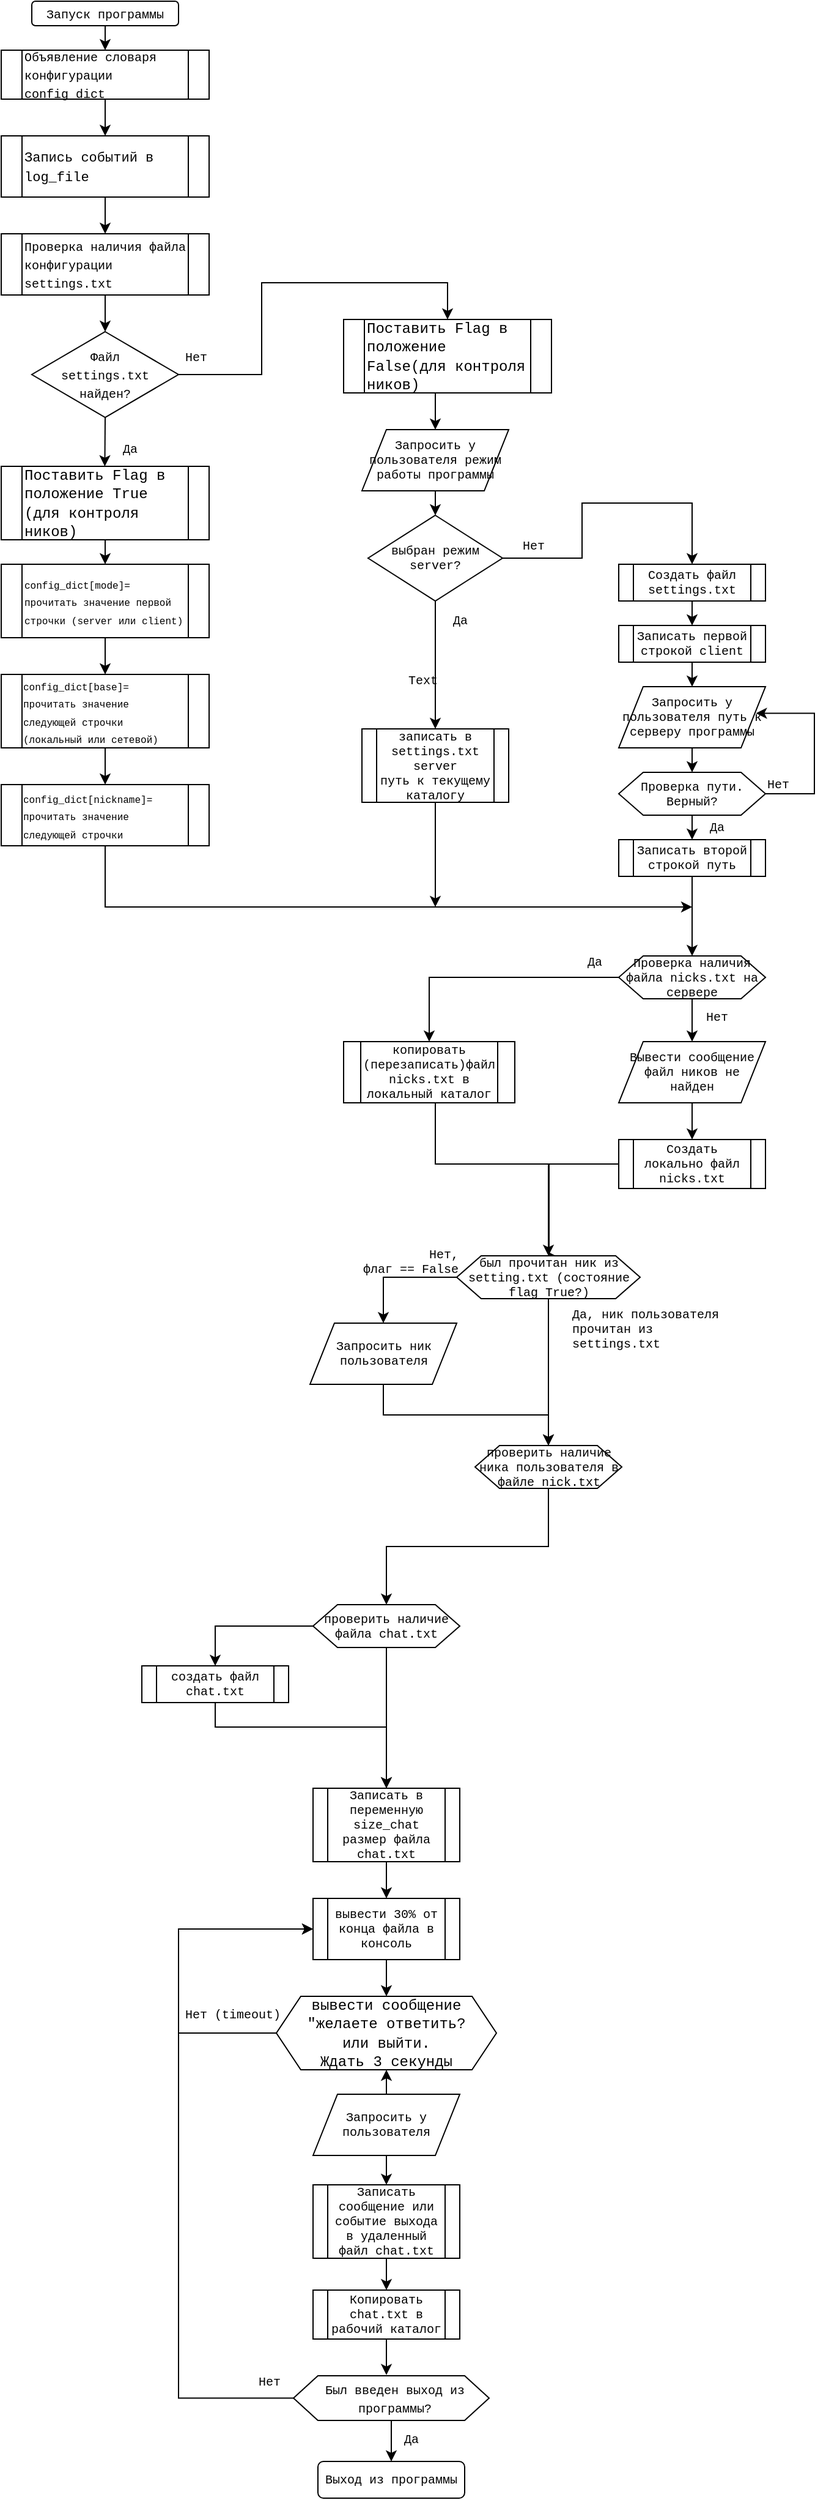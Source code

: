 <mxfile version="20.2.7" type="github">
  <diagram id="WI4I4hoaoizqUKj729qU" name="Страница 1">
    <mxGraphModel dx="567" dy="2267" grid="1" gridSize="10" guides="1" tooltips="1" connect="1" arrows="1" fold="1" page="1" pageScale="1" pageWidth="827" pageHeight="1169" math="0" shadow="0">
      <root>
        <mxCell id="0" />
        <mxCell id="1" parent="0" />
        <mxCell id="uR1EnJvYWRF4fKtK4rIs-1" value="&lt;font style=&quot;font-size: 10px;&quot; face=&quot;Courier New&quot;&gt;Запуск программы&lt;/font&gt;" style="rounded=1;whiteSpace=wrap;html=1;" parent="1" vertex="1">
          <mxGeometry x="300" y="-130" width="120" height="20" as="geometry" />
        </mxCell>
        <mxCell id="uR1EnJvYWRF4fKtK4rIs-19" style="edgeStyle=orthogonalEdgeStyle;rounded=0;orthogonalLoop=1;jettySize=auto;html=1;exitX=0.5;exitY=1;exitDx=0;exitDy=0;entryX=0.5;entryY=0;entryDx=0;entryDy=0;" parent="1" source="iqisSgY30IOrJJ_We8OU-41" target="uR1EnJvYWRF4fKtK4rIs-3" edge="1">
          <mxGeometry relative="1" as="geometry">
            <mxPoint x="360.0" y="150" as="sourcePoint" />
          </mxGeometry>
        </mxCell>
        <mxCell id="uR1EnJvYWRF4fKtK4rIs-3" value="&lt;div&gt;&lt;font style=&quot;font-size: 10px;&quot; face=&quot;Courier New&quot;&gt;Файл &lt;br&gt;&lt;/font&gt;&lt;/div&gt;&lt;div&gt;&lt;font style=&quot;font-size: 10px;&quot; face=&quot;Courier New&quot;&gt;settings.txt найден?&lt;/font&gt;&lt;/div&gt;" style="rhombus;whiteSpace=wrap;html=1;" parent="1" vertex="1">
          <mxGeometry x="300" y="140" width="120" height="70" as="geometry" />
        </mxCell>
        <mxCell id="uR1EnJvYWRF4fKtK4rIs-78" style="edgeStyle=orthogonalEdgeStyle;rounded=0;orthogonalLoop=1;jettySize=auto;html=1;exitX=0.5;exitY=1;exitDx=0;exitDy=0;fontFamily=Courier New;fontSize=10;" parent="1" source="uR1EnJvYWRF4fKtK4rIs-23" edge="1">
          <mxGeometry relative="1" as="geometry">
            <mxPoint x="360" y="555" as="sourcePoint" />
            <mxPoint x="840" y="610" as="targetPoint" />
            <Array as="points">
              <mxPoint x="360" y="610" />
            </Array>
          </mxGeometry>
        </mxCell>
        <mxCell id="uR1EnJvYWRF4fKtK4rIs-9" value="&lt;font style=&quot;font-size: 10px;&quot; face=&quot;Courier New&quot;&gt;Да&lt;/font&gt;" style="text;html=1;align=center;verticalAlign=middle;resizable=0;points=[];autosize=1;strokeColor=none;fillColor=none;" parent="1" vertex="1">
          <mxGeometry x="360" y="220" width="40" height="30" as="geometry" />
        </mxCell>
        <mxCell id="uR1EnJvYWRF4fKtK4rIs-10" value="&lt;font style=&quot;font-size: 10px;&quot; face=&quot;Courier New&quot;&gt;Нет&lt;/font&gt;" style="text;html=1;align=center;verticalAlign=middle;resizable=0;points=[];autosize=1;strokeColor=none;fillColor=none;" parent="1" vertex="1">
          <mxGeometry x="414" y="145" width="40" height="30" as="geometry" />
        </mxCell>
        <mxCell id="uR1EnJvYWRF4fKtK4rIs-13" value="" style="endArrow=classic;html=1;rounded=0;exitX=0.5;exitY=1;exitDx=0;exitDy=0;entryX=0.5;entryY=0;entryDx=0;entryDy=0;" parent="1" source="uR1EnJvYWRF4fKtK4rIs-1" edge="1" target="iqisSgY30IOrJJ_We8OU-40">
          <mxGeometry width="50" height="50" relative="1" as="geometry">
            <mxPoint x="400" y="130" as="sourcePoint" />
            <mxPoint x="360" y="-60" as="targetPoint" />
          </mxGeometry>
        </mxCell>
        <mxCell id="uR1EnJvYWRF4fKtK4rIs-14" value="" style="endArrow=classic;html=1;rounded=0;exitX=0.5;exitY=1;exitDx=0;exitDy=0;entryX=0.5;entryY=0;entryDx=0;entryDy=0;" parent="1" source="iqisSgY30IOrJJ_We8OU-42" target="iqisSgY30IOrJJ_We8OU-41" edge="1">
          <mxGeometry width="50" height="50" relative="1" as="geometry">
            <mxPoint x="360.0" y="30" as="sourcePoint" />
            <mxPoint x="360.0" y="60" as="targetPoint" />
          </mxGeometry>
        </mxCell>
        <mxCell id="uR1EnJvYWRF4fKtK4rIs-18" value="" style="endArrow=classic;html=1;rounded=0;exitX=1;exitY=0.5;exitDx=0;exitDy=0;entryX=0.5;entryY=0;entryDx=0;entryDy=0;edgeStyle=orthogonalEdgeStyle;" parent="1" source="uR1EnJvYWRF4fKtK4rIs-3" target="uR1EnJvYWRF4fKtK4rIs-106" edge="1">
          <mxGeometry width="50" height="50" relative="1" as="geometry">
            <mxPoint x="400" y="190" as="sourcePoint" />
            <mxPoint x="600" y="200" as="targetPoint" />
            <Array as="points">
              <mxPoint x="488" y="175" />
              <mxPoint x="488" y="100" />
              <mxPoint x="640" y="100" />
            </Array>
          </mxGeometry>
        </mxCell>
        <mxCell id="uR1EnJvYWRF4fKtK4rIs-20" value="" style="endArrow=classic;html=1;rounded=0;entryX=0.5;entryY=0;entryDx=0;entryDy=0;exitX=0.5;exitY=1;exitDx=0;exitDy=0;" parent="1" edge="1" source="uR1EnJvYWRF4fKtK4rIs-3">
          <mxGeometry width="50" height="50" relative="1" as="geometry">
            <mxPoint x="359.71" y="230" as="sourcePoint" />
            <mxPoint x="359.71" y="250" as="targetPoint" />
          </mxGeometry>
        </mxCell>
        <mxCell id="uR1EnJvYWRF4fKtK4rIs-21" value="&lt;div align=&quot;left&quot;&gt;&lt;font style=&quot;font-size: 8px;&quot; face=&quot;Courier New&quot;&gt;config_dict[mode]=&lt;/font&gt;&lt;font style=&quot;font-size: 8px;&quot; face=&quot;Courier New&quot;&gt; прочитать значение первой строчки (server или client)&lt;/font&gt;&lt;/div&gt;" style="shape=process;whiteSpace=wrap;html=1;backgroundOutline=1;align=left;" parent="1" vertex="1">
          <mxGeometry x="275" y="330" width="170" height="60" as="geometry" />
        </mxCell>
        <mxCell id="uR1EnJvYWRF4fKtK4rIs-22" value="&lt;div align=&quot;left&quot;&gt;&lt;font style=&quot;font-size: 8px;&quot; face=&quot;Courier New&quot;&gt;config_dict[base]=&lt;/font&gt;&lt;font style=&quot;font-size: 8px;&quot; face=&quot;Courier New&quot;&gt; прочитать значение следующей строчки (локальный или сетевой)&lt;/font&gt;&lt;/div&gt;" style="shape=process;whiteSpace=wrap;html=1;backgroundOutline=1;" parent="1" vertex="1">
          <mxGeometry x="275" y="420" width="170" height="60" as="geometry" />
        </mxCell>
        <mxCell id="uR1EnJvYWRF4fKtK4rIs-23" value="&lt;div align=&quot;left&quot;&gt;&lt;font style=&quot;font-size: 8px;&quot; face=&quot;Courier New&quot;&gt;config_dict[nickname]=&lt;/font&gt;&lt;font style=&quot;font-size: 8px;&quot; face=&quot;Courier New&quot;&gt; прочитать значение следующей строчки&lt;br&gt;&lt;/font&gt;&lt;/div&gt;" style="shape=process;whiteSpace=wrap;html=1;backgroundOutline=1;" parent="1" vertex="1">
          <mxGeometry x="275" y="510" width="170" height="50" as="geometry" />
        </mxCell>
        <mxCell id="uR1EnJvYWRF4fKtK4rIs-24" value="" style="endArrow=classic;html=1;rounded=0;fontFamily=Courier New;fontSize=10;exitX=0.5;exitY=1;exitDx=0;exitDy=0;entryX=0.5;entryY=0;entryDx=0;entryDy=0;" parent="1" source="uR1EnJvYWRF4fKtK4rIs-21" target="uR1EnJvYWRF4fKtK4rIs-22" edge="1">
          <mxGeometry width="50" height="50" relative="1" as="geometry">
            <mxPoint x="565" y="490" as="sourcePoint" />
            <mxPoint x="615" y="440" as="targetPoint" />
          </mxGeometry>
        </mxCell>
        <mxCell id="uR1EnJvYWRF4fKtK4rIs-25" value="" style="endArrow=classic;html=1;rounded=0;fontFamily=Courier New;fontSize=10;exitX=0.5;exitY=1;exitDx=0;exitDy=0;entryX=0.5;entryY=0;entryDx=0;entryDy=0;" parent="1" source="uR1EnJvYWRF4fKtK4rIs-22" target="uR1EnJvYWRF4fKtK4rIs-23" edge="1">
          <mxGeometry width="50" height="50" relative="1" as="geometry">
            <mxPoint x="570" y="520" as="sourcePoint" />
            <mxPoint x="620" y="470" as="targetPoint" />
          </mxGeometry>
        </mxCell>
        <mxCell id="uR1EnJvYWRF4fKtK4rIs-29" value="Запросить у пользователя режим работы программы" style="shape=parallelogram;perimeter=parallelogramPerimeter;whiteSpace=wrap;html=1;fixedSize=1;fontFamily=Courier New;fontSize=10;" parent="1" vertex="1">
          <mxGeometry x="570" y="220" width="120" height="50" as="geometry" />
        </mxCell>
        <mxCell id="uR1EnJvYWRF4fKtK4rIs-93" style="edgeStyle=orthogonalEdgeStyle;rounded=0;orthogonalLoop=1;jettySize=auto;html=1;exitX=0.5;exitY=1;exitDx=0;exitDy=0;fontFamily=Courier New;fontSize=10;" parent="1" source="uR1EnJvYWRF4fKtK4rIs-30" edge="1">
          <mxGeometry relative="1" as="geometry">
            <mxPoint x="630" y="610" as="targetPoint" />
          </mxGeometry>
        </mxCell>
        <mxCell id="uR1EnJvYWRF4fKtK4rIs-30" value="&lt;div&gt;записать в settings.txt &lt;br&gt;&lt;/div&gt;&lt;div&gt;server&lt;/div&gt;&lt;div&gt;путь к текущему каталогу&lt;br&gt;&lt;/div&gt;" style="shape=process;whiteSpace=wrap;html=1;backgroundOutline=1;fontFamily=Courier New;fontSize=10;" parent="1" vertex="1">
          <mxGeometry x="570" y="464.5" width="120" height="60" as="geometry" />
        </mxCell>
        <mxCell id="uR1EnJvYWRF4fKtK4rIs-31" value="выбран режим server?" style="rhombus;whiteSpace=wrap;html=1;fontFamily=Courier New;fontSize=10;" parent="1" vertex="1">
          <mxGeometry x="575" y="290" width="110" height="70" as="geometry" />
        </mxCell>
        <mxCell id="uR1EnJvYWRF4fKtK4rIs-32" value="" style="endArrow=classic;html=1;rounded=0;fontFamily=Courier New;fontSize=10;entryX=0.5;entryY=0;entryDx=0;entryDy=0;exitX=0.5;exitY=1;exitDx=0;exitDy=0;" parent="1" source="uR1EnJvYWRF4fKtK4rIs-29" target="uR1EnJvYWRF4fKtK4rIs-31" edge="1">
          <mxGeometry width="50" height="50" relative="1" as="geometry">
            <mxPoint x="570" y="360" as="sourcePoint" />
            <mxPoint x="620" y="310" as="targetPoint" />
          </mxGeometry>
        </mxCell>
        <mxCell id="uR1EnJvYWRF4fKtK4rIs-33" value="&lt;font style=&quot;font-size: 10px;&quot; face=&quot;Courier New&quot;&gt;Да&lt;/font&gt;" style="text;html=1;align=center;verticalAlign=middle;resizable=0;points=[];autosize=1;strokeColor=none;fillColor=none;" parent="1" vertex="1">
          <mxGeometry x="630" y="360" width="40" height="30" as="geometry" />
        </mxCell>
        <mxCell id="uR1EnJvYWRF4fKtK4rIs-35" value="" style="endArrow=classic;html=1;rounded=0;fontFamily=Courier New;fontSize=10;exitX=0.5;exitY=1;exitDx=0;exitDy=0;entryX=0.5;entryY=0;entryDx=0;entryDy=0;" parent="1" source="uR1EnJvYWRF4fKtK4rIs-31" target="uR1EnJvYWRF4fKtK4rIs-30" edge="1">
          <mxGeometry width="50" height="50" relative="1" as="geometry">
            <mxPoint x="629.43" y="410" as="sourcePoint" />
            <mxPoint x="740" y="390" as="targetPoint" />
          </mxGeometry>
        </mxCell>
        <mxCell id="uR1EnJvYWRF4fKtK4rIs-42" value="Нет" style="text;html=1;align=center;verticalAlign=middle;resizable=0;points=[];autosize=1;strokeColor=none;fillColor=none;fontSize=10;fontFamily=Courier New;" parent="1" vertex="1">
          <mxGeometry x="690" y="300" width="40" height="30" as="geometry" />
        </mxCell>
        <mxCell id="uR1EnJvYWRF4fKtK4rIs-43" value="Создать файл settings.txt" style="shape=process;whiteSpace=wrap;html=1;backgroundOutline=1;fontFamily=Courier New;fontSize=10;" parent="1" vertex="1">
          <mxGeometry x="780" y="330" width="120" height="30" as="geometry" />
        </mxCell>
        <mxCell id="uR1EnJvYWRF4fKtK4rIs-44" value="Записать первой строкой client" style="shape=process;whiteSpace=wrap;html=1;backgroundOutline=1;fontFamily=Courier New;fontSize=10;" parent="1" vertex="1">
          <mxGeometry x="780" y="380" width="120" height="30" as="geometry" />
        </mxCell>
        <mxCell id="uR1EnJvYWRF4fKtK4rIs-65" style="edgeStyle=orthogonalEdgeStyle;rounded=0;orthogonalLoop=1;jettySize=auto;html=1;exitX=0.5;exitY=1;exitDx=0;exitDy=0;fontFamily=Courier New;fontSize=10;" parent="1" source="uR1EnJvYWRF4fKtK4rIs-45" target="uR1EnJvYWRF4fKtK4rIs-57" edge="1">
          <mxGeometry relative="1" as="geometry" />
        </mxCell>
        <mxCell id="uR1EnJvYWRF4fKtK4rIs-45" value="Записать второй строкой путь" style="shape=process;whiteSpace=wrap;html=1;backgroundOutline=1;fontFamily=Courier New;fontSize=10;" parent="1" vertex="1">
          <mxGeometry x="780" y="555" width="120" height="30" as="geometry" />
        </mxCell>
        <mxCell id="uR1EnJvYWRF4fKtK4rIs-46" value="Запросить у пользователя путь к серверу программы" style="shape=parallelogram;perimeter=parallelogramPerimeter;whiteSpace=wrap;html=1;fixedSize=1;fontFamily=Courier New;fontSize=10;" parent="1" vertex="1">
          <mxGeometry x="780" y="430" width="120" height="50" as="geometry" />
        </mxCell>
        <mxCell id="uR1EnJvYWRF4fKtK4rIs-48" value="Проверка пути. Верный?" style="shape=hexagon;perimeter=hexagonPerimeter2;whiteSpace=wrap;html=1;fixedSize=1;fontFamily=Courier New;fontSize=10;" parent="1" vertex="1">
          <mxGeometry x="780" y="500" width="120" height="35" as="geometry" />
        </mxCell>
        <mxCell id="uR1EnJvYWRF4fKtK4rIs-49" value="" style="endArrow=classic;html=1;rounded=0;fontFamily=Courier New;fontSize=10;entryX=0.5;entryY=0;entryDx=0;entryDy=0;exitX=0.5;exitY=1;exitDx=0;exitDy=0;" parent="1" source="uR1EnJvYWRF4fKtK4rIs-43" target="uR1EnJvYWRF4fKtK4rIs-44" edge="1">
          <mxGeometry width="50" height="50" relative="1" as="geometry">
            <mxPoint x="780" y="520" as="sourcePoint" />
            <mxPoint x="830" y="470" as="targetPoint" />
          </mxGeometry>
        </mxCell>
        <mxCell id="uR1EnJvYWRF4fKtK4rIs-50" value="" style="endArrow=classic;html=1;rounded=0;fontFamily=Courier New;fontSize=10;entryX=0.5;entryY=0;entryDx=0;entryDy=0;exitX=0.5;exitY=1;exitDx=0;exitDy=0;" parent="1" source="uR1EnJvYWRF4fKtK4rIs-46" target="uR1EnJvYWRF4fKtK4rIs-48" edge="1">
          <mxGeometry width="50" height="50" relative="1" as="geometry">
            <mxPoint x="780" y="520" as="sourcePoint" />
            <mxPoint x="830" y="470" as="targetPoint" />
          </mxGeometry>
        </mxCell>
        <mxCell id="uR1EnJvYWRF4fKtK4rIs-51" value="" style="endArrow=classic;html=1;rounded=0;fontFamily=Courier New;fontSize=10;entryX=0.5;entryY=0;entryDx=0;entryDy=0;exitX=0.5;exitY=1;exitDx=0;exitDy=0;" parent="1" source="uR1EnJvYWRF4fKtK4rIs-44" target="uR1EnJvYWRF4fKtK4rIs-46" edge="1">
          <mxGeometry width="50" height="50" relative="1" as="geometry">
            <mxPoint x="780" y="520" as="sourcePoint" />
            <mxPoint x="830" y="470" as="targetPoint" />
          </mxGeometry>
        </mxCell>
        <mxCell id="uR1EnJvYWRF4fKtK4rIs-52" value="" style="endArrow=classic;html=1;rounded=0;fontFamily=Courier New;fontSize=10;entryX=0.5;entryY=0;entryDx=0;entryDy=0;exitX=0.5;exitY=1;exitDx=0;exitDy=0;" parent="1" source="uR1EnJvYWRF4fKtK4rIs-48" target="uR1EnJvYWRF4fKtK4rIs-45" edge="1">
          <mxGeometry width="50" height="50" relative="1" as="geometry">
            <mxPoint x="780" y="520" as="sourcePoint" />
            <mxPoint x="830" y="470" as="targetPoint" />
          </mxGeometry>
        </mxCell>
        <mxCell id="uR1EnJvYWRF4fKtK4rIs-53" value="Да" style="text;html=1;align=center;verticalAlign=middle;resizable=0;points=[];autosize=1;strokeColor=none;fillColor=none;fontSize=10;fontFamily=Courier New;" parent="1" vertex="1">
          <mxGeometry x="840" y="530" width="40" height="30" as="geometry" />
        </mxCell>
        <mxCell id="uR1EnJvYWRF4fKtK4rIs-54" value="Нет" style="text;html=1;align=center;verticalAlign=middle;resizable=0;points=[];autosize=1;strokeColor=none;fillColor=none;fontSize=10;fontFamily=Courier New;" parent="1" vertex="1">
          <mxGeometry x="890" y="494.5" width="40" height="30" as="geometry" />
        </mxCell>
        <mxCell id="uR1EnJvYWRF4fKtK4rIs-55" value="" style="endArrow=classic;html=1;rounded=0;fontFamily=Courier New;fontSize=10;exitX=1;exitY=0.5;exitDx=0;exitDy=0;entryX=0.935;entryY=0.434;entryDx=0;entryDy=0;entryPerimeter=0;edgeStyle=orthogonalEdgeStyle;" parent="1" source="uR1EnJvYWRF4fKtK4rIs-48" target="uR1EnJvYWRF4fKtK4rIs-46" edge="1">
          <mxGeometry width="50" height="50" relative="1" as="geometry">
            <mxPoint x="780" y="520" as="sourcePoint" />
            <mxPoint x="830" y="470" as="targetPoint" />
            <Array as="points">
              <mxPoint x="940" y="517" />
              <mxPoint x="940" y="452" />
            </Array>
          </mxGeometry>
        </mxCell>
        <mxCell id="uR1EnJvYWRF4fKtK4rIs-56" value="Вывести сообщение файл ников не найден" style="shape=parallelogram;perimeter=parallelogramPerimeter;whiteSpace=wrap;html=1;fixedSize=1;fontFamily=Courier New;fontSize=10;" parent="1" vertex="1">
          <mxGeometry x="780" y="720" width="120" height="50" as="geometry" />
        </mxCell>
        <mxCell id="uR1EnJvYWRF4fKtK4rIs-85" style="edgeStyle=orthogonalEdgeStyle;rounded=0;orthogonalLoop=1;jettySize=auto;html=1;exitX=0.5;exitY=1;exitDx=0;exitDy=0;entryX=0.5;entryY=0;entryDx=0;entryDy=0;fontFamily=Courier New;fontSize=10;" parent="1" source="uR1EnJvYWRF4fKtK4rIs-57" target="uR1EnJvYWRF4fKtK4rIs-56" edge="1">
          <mxGeometry relative="1" as="geometry" />
        </mxCell>
        <mxCell id="uR1EnJvYWRF4fKtK4rIs-95" style="edgeStyle=orthogonalEdgeStyle;rounded=0;orthogonalLoop=1;jettySize=auto;html=1;exitX=0;exitY=0.5;exitDx=0;exitDy=0;entryX=0.5;entryY=0;entryDx=0;entryDy=0;fontFamily=Courier New;fontSize=10;" parent="1" source="uR1EnJvYWRF4fKtK4rIs-57" target="uR1EnJvYWRF4fKtK4rIs-79" edge="1">
          <mxGeometry relative="1" as="geometry" />
        </mxCell>
        <mxCell id="uR1EnJvYWRF4fKtK4rIs-57" value="Проверка наличия файла nicks.txt на сервере" style="shape=hexagon;perimeter=hexagonPerimeter2;whiteSpace=wrap;html=1;fixedSize=1;fontFamily=Courier New;fontSize=10;" parent="1" vertex="1">
          <mxGeometry x="780" y="650" width="120" height="35" as="geometry" />
        </mxCell>
        <mxCell id="iqisSgY30IOrJJ_We8OU-2" style="edgeStyle=orthogonalEdgeStyle;rounded=0;orthogonalLoop=1;jettySize=auto;html=1;exitX=0;exitY=0.5;exitDx=0;exitDy=0;entryX=0.561;entryY=0.042;entryDx=0;entryDy=0;entryPerimeter=0;" edge="1" parent="1" source="uR1EnJvYWRF4fKtK4rIs-64" target="uR1EnJvYWRF4fKtK4rIs-97">
          <mxGeometry relative="1" as="geometry">
            <mxPoint x="730" y="890" as="targetPoint" />
            <Array as="points">
              <mxPoint x="723" y="820" />
              <mxPoint x="723" y="896" />
            </Array>
          </mxGeometry>
        </mxCell>
        <mxCell id="uR1EnJvYWRF4fKtK4rIs-64" value="&lt;div&gt;Создать локально файл nicks.txt&lt;/div&gt;" style="shape=process;whiteSpace=wrap;html=1;backgroundOutline=1;fontFamily=Courier New;fontSize=10;" parent="1" vertex="1">
          <mxGeometry x="780" y="800" width="120" height="40" as="geometry" />
        </mxCell>
        <mxCell id="uR1EnJvYWRF4fKtK4rIs-66" value="Нет" style="text;html=1;align=center;verticalAlign=middle;resizable=0;points=[];autosize=1;strokeColor=none;fillColor=none;fontSize=10;fontFamily=Courier New;" parent="1" vertex="1">
          <mxGeometry x="840" y="685" width="40" height="30" as="geometry" />
        </mxCell>
        <mxCell id="uR1EnJvYWRF4fKtK4rIs-68" value="" style="endArrow=classic;html=1;rounded=0;fontFamily=Courier New;fontSize=10;exitX=0.5;exitY=1;exitDx=0;exitDy=0;entryX=0.5;entryY=0;entryDx=0;entryDy=0;" parent="1" source="uR1EnJvYWRF4fKtK4rIs-56" target="uR1EnJvYWRF4fKtK4rIs-64" edge="1">
          <mxGeometry width="50" height="50" relative="1" as="geometry">
            <mxPoint x="590" y="660" as="sourcePoint" />
            <mxPoint x="640" y="610" as="targetPoint" />
          </mxGeometry>
        </mxCell>
        <mxCell id="iqisSgY30IOrJJ_We8OU-7" style="edgeStyle=orthogonalEdgeStyle;rounded=0;orthogonalLoop=1;jettySize=auto;html=1;exitX=0.5;exitY=1;exitDx=0;exitDy=0;entryX=0.5;entryY=0;entryDx=0;entryDy=0;" edge="1" parent="1" source="uR1EnJvYWRF4fKtK4rIs-69" target="iqisSgY30IOrJJ_We8OU-5">
          <mxGeometry relative="1" as="geometry">
            <mxPoint x="450" y="1260" as="sourcePoint" />
            <Array as="points">
              <mxPoint x="450" y="1280" />
              <mxPoint x="590" y="1280" />
            </Array>
          </mxGeometry>
        </mxCell>
        <mxCell id="uR1EnJvYWRF4fKtK4rIs-69" value="&lt;div&gt;создать файл chat.txt&lt;/div&gt;" style="shape=process;whiteSpace=wrap;html=1;backgroundOutline=1;fontFamily=Courier New;fontSize=10;" parent="1" vertex="1">
          <mxGeometry x="390" y="1230" width="120" height="30" as="geometry" />
        </mxCell>
        <mxCell id="iqisSgY30IOrJJ_We8OU-1" style="edgeStyle=orthogonalEdgeStyle;rounded=0;orthogonalLoop=1;jettySize=auto;html=1;exitX=0.5;exitY=1;exitDx=0;exitDy=0;entryX=0.5;entryY=0;entryDx=0;entryDy=0;" edge="1" parent="1" source="uR1EnJvYWRF4fKtK4rIs-71" target="uR1EnJvYWRF4fKtK4rIs-94">
          <mxGeometry relative="1" as="geometry" />
        </mxCell>
        <mxCell id="uR1EnJvYWRF4fKtK4rIs-71" value="Запросить ник пользователя" style="shape=parallelogram;perimeter=parallelogramPerimeter;whiteSpace=wrap;html=1;fixedSize=1;fontFamily=Courier New;fontSize=10;" parent="1" vertex="1">
          <mxGeometry x="527.5" y="950" width="120" height="50" as="geometry" />
        </mxCell>
        <mxCell id="uR1EnJvYWRF4fKtK4rIs-73" value="" style="endArrow=classic;html=1;rounded=0;fontFamily=Courier New;fontSize=10;exitX=1;exitY=0.5;exitDx=0;exitDy=0;entryX=0.5;entryY=0;entryDx=0;entryDy=0;edgeStyle=orthogonalEdgeStyle;" parent="1" source="uR1EnJvYWRF4fKtK4rIs-31" target="uR1EnJvYWRF4fKtK4rIs-43" edge="1">
          <mxGeometry width="50" height="50" relative="1" as="geometry">
            <mxPoint x="780" y="420" as="sourcePoint" />
            <mxPoint x="830" y="370" as="targetPoint" />
            <Array as="points">
              <mxPoint x="750" y="325" />
              <mxPoint x="750" y="280" />
              <mxPoint x="840" y="280" />
            </Array>
          </mxGeometry>
        </mxCell>
        <mxCell id="uR1EnJvYWRF4fKtK4rIs-98" style="edgeStyle=orthogonalEdgeStyle;rounded=0;orthogonalLoop=1;jettySize=auto;html=1;exitX=0.5;exitY=1;exitDx=0;exitDy=0;entryX=0.5;entryY=0;entryDx=0;entryDy=0;fontFamily=Courier New;fontSize=10;" parent="1" source="uR1EnJvYWRF4fKtK4rIs-79" target="uR1EnJvYWRF4fKtK4rIs-97" edge="1">
          <mxGeometry relative="1" as="geometry">
            <Array as="points">
              <mxPoint x="630" y="820" />
              <mxPoint x="723" y="820" />
            </Array>
          </mxGeometry>
        </mxCell>
        <mxCell id="uR1EnJvYWRF4fKtK4rIs-79" value="&lt;div&gt;копировать (перезаписать)файл nicks.txt в локальный каталог&lt;br&gt;&lt;/div&gt;" style="shape=process;whiteSpace=wrap;html=1;backgroundOutline=1;fontFamily=Courier New;fontSize=10;" parent="1" vertex="1">
          <mxGeometry x="555" y="720" width="140" height="50" as="geometry" />
        </mxCell>
        <mxCell id="iqisSgY30IOrJJ_We8OU-6" style="edgeStyle=orthogonalEdgeStyle;rounded=0;orthogonalLoop=1;jettySize=auto;html=1;exitX=0;exitY=0.5;exitDx=0;exitDy=0;entryX=0.5;entryY=0;entryDx=0;entryDy=0;" edge="1" parent="1" source="uR1EnJvYWRF4fKtK4rIs-81" target="uR1EnJvYWRF4fKtK4rIs-69">
          <mxGeometry relative="1" as="geometry">
            <mxPoint x="450" y="1230" as="targetPoint" />
          </mxGeometry>
        </mxCell>
        <mxCell id="iqisSgY30IOrJJ_We8OU-9" style="edgeStyle=orthogonalEdgeStyle;rounded=0;orthogonalLoop=1;jettySize=auto;html=1;exitX=0.5;exitY=1;exitDx=0;exitDy=0;entryX=0.5;entryY=0;entryDx=0;entryDy=0;" edge="1" parent="1" source="uR1EnJvYWRF4fKtK4rIs-81" target="iqisSgY30IOrJJ_We8OU-5">
          <mxGeometry relative="1" as="geometry" />
        </mxCell>
        <mxCell id="uR1EnJvYWRF4fKtK4rIs-81" value="&lt;div&gt;проверить наличие файла chat.txt&lt;/div&gt;" style="shape=hexagon;perimeter=hexagonPerimeter2;whiteSpace=wrap;html=1;fixedSize=1;fontFamily=Courier New;fontSize=10;" parent="1" vertex="1">
          <mxGeometry x="530" y="1180" width="120" height="35" as="geometry" />
        </mxCell>
        <mxCell id="iqisSgY30IOrJJ_We8OU-8" style="edgeStyle=orthogonalEdgeStyle;rounded=0;orthogonalLoop=1;jettySize=auto;html=1;exitX=0.5;exitY=1;exitDx=0;exitDy=0;entryX=0.5;entryY=0;entryDx=0;entryDy=0;" edge="1" parent="1" source="uR1EnJvYWRF4fKtK4rIs-94" target="uR1EnJvYWRF4fKtK4rIs-81">
          <mxGeometry relative="1" as="geometry">
            <mxPoint x="350" y="740" as="targetPoint" />
          </mxGeometry>
        </mxCell>
        <mxCell id="uR1EnJvYWRF4fKtK4rIs-94" value="&lt;div&gt;проверить наличие ника пользователя в файле nick.txt&lt;/div&gt;" style="shape=hexagon;perimeter=hexagonPerimeter2;whiteSpace=wrap;html=1;fixedSize=1;fontFamily=Courier New;fontSize=10;" parent="1" vertex="1">
          <mxGeometry x="662.5" y="1050" width="120" height="35" as="geometry" />
        </mxCell>
        <mxCell id="uR1EnJvYWRF4fKtK4rIs-96" value="Да" style="text;html=1;align=center;verticalAlign=middle;resizable=0;points=[];autosize=1;strokeColor=none;fillColor=none;fontSize=10;fontFamily=Courier New;" parent="1" vertex="1">
          <mxGeometry x="740" y="640" width="40" height="30" as="geometry" />
        </mxCell>
        <mxCell id="uR1EnJvYWRF4fKtK4rIs-99" style="edgeStyle=orthogonalEdgeStyle;rounded=0;orthogonalLoop=1;jettySize=auto;html=1;exitX=0;exitY=0.5;exitDx=0;exitDy=0;entryX=0.5;entryY=0;entryDx=0;entryDy=0;fontFamily=Courier New;fontSize=10;" parent="1" source="uR1EnJvYWRF4fKtK4rIs-97" target="uR1EnJvYWRF4fKtK4rIs-71" edge="1">
          <mxGeometry relative="1" as="geometry" />
        </mxCell>
        <mxCell id="iqisSgY30IOrJJ_We8OU-3" style="edgeStyle=orthogonalEdgeStyle;rounded=0;orthogonalLoop=1;jettySize=auto;html=1;exitX=0.5;exitY=1;exitDx=0;exitDy=0;entryX=0.5;entryY=0;entryDx=0;entryDy=0;" edge="1" parent="1" source="uR1EnJvYWRF4fKtK4rIs-97" target="uR1EnJvYWRF4fKtK4rIs-94">
          <mxGeometry relative="1" as="geometry" />
        </mxCell>
        <mxCell id="uR1EnJvYWRF4fKtK4rIs-97" value="&lt;div&gt;был прочитан ник из setting.txt (состояние flag True?)&lt;br&gt;&lt;/div&gt;" style="shape=hexagon;perimeter=hexagonPerimeter2;whiteSpace=wrap;html=1;fixedSize=1;fontFamily=Courier New;fontSize=10;" parent="1" vertex="1">
          <mxGeometry x="647.5" y="895" width="150" height="35" as="geometry" />
        </mxCell>
        <mxCell id="uR1EnJvYWRF4fKtK4rIs-100" value="&lt;div align=&quot;right&quot;&gt;Нет, &lt;br&gt;&lt;/div&gt;&lt;div align=&quot;right&quot;&gt;флаг == False&lt;/div&gt;" style="text;html=1;align=right;verticalAlign=middle;resizable=0;points=[];autosize=1;strokeColor=none;fillColor=none;fontSize=10;fontFamily=Courier New;" parent="1" vertex="1">
          <mxGeometry x="550" y="880" width="100" height="40" as="geometry" />
        </mxCell>
        <mxCell id="uR1EnJvYWRF4fKtK4rIs-102" value="Text" style="text;html=1;strokeColor=none;fillColor=none;align=center;verticalAlign=middle;whiteSpace=wrap;rounded=0;fontFamily=Courier New;fontSize=10;" parent="1" vertex="1">
          <mxGeometry x="590" y="410" width="60" height="30" as="geometry" />
        </mxCell>
        <mxCell id="uR1EnJvYWRF4fKtK4rIs-105" style="edgeStyle=orthogonalEdgeStyle;rounded=0;orthogonalLoop=1;jettySize=auto;html=1;exitX=0.5;exitY=1;exitDx=0;exitDy=0;entryX=0.5;entryY=0;entryDx=0;entryDy=0;fontFamily=Courier New;fontSize=10;" parent="1" source="uR1EnJvYWRF4fKtK4rIs-104" target="uR1EnJvYWRF4fKtK4rIs-21" edge="1">
          <mxGeometry relative="1" as="geometry" />
        </mxCell>
        <mxCell id="uR1EnJvYWRF4fKtK4rIs-104" value="&lt;font face=&quot;Courier New&quot;&gt;Поставить Flag в положение True (для контроля ников)&lt;/font&gt;" style="shape=process;whiteSpace=wrap;html=1;backgroundOutline=1;align=left;" parent="1" vertex="1">
          <mxGeometry x="275" y="250" width="170" height="60" as="geometry" />
        </mxCell>
        <mxCell id="uR1EnJvYWRF4fKtK4rIs-107" style="edgeStyle=orthogonalEdgeStyle;rounded=0;orthogonalLoop=1;jettySize=auto;html=1;exitX=0.5;exitY=1;exitDx=0;exitDy=0;entryX=0.5;entryY=0;entryDx=0;entryDy=0;fontFamily=Courier New;fontSize=10;" parent="1" source="uR1EnJvYWRF4fKtK4rIs-106" target="uR1EnJvYWRF4fKtK4rIs-29" edge="1">
          <mxGeometry relative="1" as="geometry" />
        </mxCell>
        <mxCell id="uR1EnJvYWRF4fKtK4rIs-106" value="&lt;font face=&quot;Courier New&quot;&gt;Поставить Flag в положение False(для контроля ников)&lt;/font&gt;" style="shape=process;whiteSpace=wrap;html=1;backgroundOutline=1;align=left;" parent="1" vertex="1">
          <mxGeometry x="555" y="130" width="170" height="60" as="geometry" />
        </mxCell>
        <mxCell id="iqisSgY30IOrJJ_We8OU-4" value="&lt;div align=&quot;left&quot;&gt;Да, ник пользователя &lt;br&gt;&lt;/div&gt;&lt;div align=&quot;left&quot;&gt;прочитан из &lt;br&gt;&lt;/div&gt;&lt;div align=&quot;left&quot;&gt;settings.txt&lt;/div&gt;" style="text;html=1;align=left;verticalAlign=middle;resizable=0;points=[];autosize=1;strokeColor=none;fillColor=none;fontSize=10;fontFamily=Courier New;" vertex="1" parent="1">
          <mxGeometry x="740" y="930" width="140" height="50" as="geometry" />
        </mxCell>
        <mxCell id="iqisSgY30IOrJJ_We8OU-12" style="edgeStyle=orthogonalEdgeStyle;rounded=0;orthogonalLoop=1;jettySize=auto;html=1;exitX=0.5;exitY=1;exitDx=0;exitDy=0;entryX=0.5;entryY=0;entryDx=0;entryDy=0;" edge="1" parent="1" source="iqisSgY30IOrJJ_We8OU-5" target="iqisSgY30IOrJJ_We8OU-11">
          <mxGeometry relative="1" as="geometry" />
        </mxCell>
        <mxCell id="iqisSgY30IOrJJ_We8OU-5" value="Записать в переменную size_chat размер файла chat.txt" style="shape=process;whiteSpace=wrap;html=1;backgroundOutline=1;fontFamily=Courier New;fontSize=10;" vertex="1" parent="1">
          <mxGeometry x="530" y="1330" width="120" height="60" as="geometry" />
        </mxCell>
        <mxCell id="iqisSgY30IOrJJ_We8OU-14" style="edgeStyle=orthogonalEdgeStyle;rounded=0;orthogonalLoop=1;jettySize=auto;html=1;exitX=0;exitY=0.5;exitDx=0;exitDy=0;entryX=0;entryY=0.5;entryDx=0;entryDy=0;fontFamily=Courier New;fontSize=10;" edge="1" parent="1" target="iqisSgY30IOrJJ_We8OU-11">
          <mxGeometry relative="1" as="geometry">
            <mxPoint x="500" y="1530" as="sourcePoint" />
            <Array as="points">
              <mxPoint x="420" y="1530" />
              <mxPoint x="420" y="1445" />
            </Array>
          </mxGeometry>
        </mxCell>
        <mxCell id="iqisSgY30IOrJJ_We8OU-13" style="edgeStyle=orthogonalEdgeStyle;rounded=0;orthogonalLoop=1;jettySize=auto;html=1;exitX=0.5;exitY=1;exitDx=0;exitDy=0;entryX=0.5;entryY=0;entryDx=0;entryDy=0;" edge="1" parent="1" source="iqisSgY30IOrJJ_We8OU-11">
          <mxGeometry relative="1" as="geometry">
            <mxPoint x="590.0" y="1500" as="targetPoint" />
          </mxGeometry>
        </mxCell>
        <mxCell id="iqisSgY30IOrJJ_We8OU-11" value="&lt;div&gt;вывести 30% от конца файла в консоль&lt;br&gt;&lt;/div&gt;" style="shape=process;whiteSpace=wrap;html=1;backgroundOutline=1;fontFamily=Courier New;fontSize=10;" vertex="1" parent="1">
          <mxGeometry x="530" y="1420" width="120" height="50" as="geometry" />
        </mxCell>
        <mxCell id="iqisSgY30IOrJJ_We8OU-15" value="Нет (timeout)" style="text;html=1;align=center;verticalAlign=middle;resizable=0;points=[];autosize=1;strokeColor=none;fillColor=none;fontSize=10;fontFamily=Courier New;" vertex="1" parent="1">
          <mxGeometry x="414" y="1500" width="100" height="30" as="geometry" />
        </mxCell>
        <mxCell id="iqisSgY30IOrJJ_We8OU-17" value="&lt;div&gt;&lt;font face=&quot;Courier New&quot;&gt;вывести сообщение &quot;желаете ответить?&lt;/font&gt;&lt;/div&gt;&lt;div&gt;&lt;font face=&quot;Courier New&quot;&gt;или выйти.&lt;br&gt;&lt;/font&gt;&lt;/div&gt;&lt;div&gt;&lt;font face=&quot;Courier New&quot;&gt;Ждать 3 секунды&lt;br&gt;&lt;/font&gt;&lt;/div&gt;" style="shape=hexagon;perimeter=hexagonPerimeter2;whiteSpace=wrap;html=1;fixedSize=1;" vertex="1" parent="1">
          <mxGeometry x="500" y="1500" width="180" height="60" as="geometry" />
        </mxCell>
        <mxCell id="iqisSgY30IOrJJ_We8OU-24" style="edgeStyle=orthogonalEdgeStyle;rounded=0;orthogonalLoop=1;jettySize=auto;html=1;exitX=0.5;exitY=1;exitDx=0;exitDy=0;entryX=0.5;entryY=0;entryDx=0;entryDy=0;fontFamily=Courier New;fontSize=10;" edge="1" parent="1" source="iqisSgY30IOrJJ_We8OU-21" target="iqisSgY30IOrJJ_We8OU-22">
          <mxGeometry relative="1" as="geometry" />
        </mxCell>
        <mxCell id="iqisSgY30IOrJJ_We8OU-21" value="Записать сообщение или событие выхода в удаленный файл chat.txt" style="shape=process;whiteSpace=wrap;html=1;backgroundOutline=1;fontFamily=Courier New;fontSize=10;" vertex="1" parent="1">
          <mxGeometry x="530" y="1654" width="120" height="60" as="geometry" />
        </mxCell>
        <mxCell id="iqisSgY30IOrJJ_We8OU-33" style="edgeStyle=orthogonalEdgeStyle;rounded=0;orthogonalLoop=1;jettySize=auto;html=1;exitX=0.5;exitY=1;exitDx=0;exitDy=0;entryX=0.475;entryY=-0.016;entryDx=0;entryDy=0;entryPerimeter=0;fontFamily=Courier New;fontSize=10;" edge="1" parent="1" source="iqisSgY30IOrJJ_We8OU-22" target="iqisSgY30IOrJJ_We8OU-26">
          <mxGeometry relative="1" as="geometry" />
        </mxCell>
        <mxCell id="iqisSgY30IOrJJ_We8OU-22" value="Копировать chat.txt в рабочий каталог" style="shape=process;whiteSpace=wrap;html=1;backgroundOutline=1;fontFamily=Courier New;fontSize=10;" vertex="1" parent="1">
          <mxGeometry x="530" y="1740" width="120" height="40" as="geometry" />
        </mxCell>
        <mxCell id="iqisSgY30IOrJJ_We8OU-31" style="edgeStyle=orthogonalEdgeStyle;rounded=0;orthogonalLoop=1;jettySize=auto;html=1;exitX=0;exitY=0.5;exitDx=0;exitDy=0;entryX=0;entryY=0.5;entryDx=0;entryDy=0;fontFamily=Courier New;fontSize=10;" edge="1" parent="1" source="iqisSgY30IOrJJ_We8OU-26" target="iqisSgY30IOrJJ_We8OU-11">
          <mxGeometry relative="1" as="geometry">
            <Array as="points">
              <mxPoint x="420" y="1828" />
              <mxPoint x="420" y="1445" />
            </Array>
          </mxGeometry>
        </mxCell>
        <mxCell id="iqisSgY30IOrJJ_We8OU-37" style="edgeStyle=orthogonalEdgeStyle;rounded=0;orthogonalLoop=1;jettySize=auto;html=1;exitX=0.5;exitY=1;exitDx=0;exitDy=0;fontFamily=Courier New;fontSize=10;" edge="1" parent="1" source="iqisSgY30IOrJJ_We8OU-26" target="iqisSgY30IOrJJ_We8OU-34">
          <mxGeometry relative="1" as="geometry" />
        </mxCell>
        <mxCell id="iqisSgY30IOrJJ_We8OU-26" value="&lt;div&gt;&lt;font style=&quot;font-size: 10px;&quot; face=&quot;Courier New&quot;&gt;&amp;nbsp;Был введен выход из&lt;/font&gt;&lt;/div&gt;&lt;div&gt;&lt;font style=&quot;font-size: 10px;&quot; face=&quot;Courier New&quot;&gt;&amp;nbsp;программы?&lt;/font&gt;&lt;/div&gt;" style="shape=hexagon;perimeter=hexagonPerimeter2;whiteSpace=wrap;html=1;fixedSize=1;" vertex="1" parent="1">
          <mxGeometry x="514" y="1810" width="160" height="36.5" as="geometry" />
        </mxCell>
        <mxCell id="iqisSgY30IOrJJ_We8OU-32" value="Нет" style="text;html=1;align=center;verticalAlign=middle;resizable=0;points=[];autosize=1;strokeColor=none;fillColor=none;fontSize=10;fontFamily=Courier New;" vertex="1" parent="1">
          <mxGeometry x="474" y="1800" width="40" height="30" as="geometry" />
        </mxCell>
        <mxCell id="iqisSgY30IOrJJ_We8OU-34" value="Выход из программы" style="rounded=1;whiteSpace=wrap;html=1;fontFamily=Courier New;fontSize=10;" vertex="1" parent="1">
          <mxGeometry x="534" y="1880" width="120" height="30" as="geometry" />
        </mxCell>
        <mxCell id="iqisSgY30IOrJJ_We8OU-38" value="Да" style="text;html=1;align=center;verticalAlign=middle;resizable=0;points=[];autosize=1;strokeColor=none;fillColor=none;fontSize=10;fontFamily=Courier New;" vertex="1" parent="1">
          <mxGeometry x="590" y="1846.5" width="40" height="30" as="geometry" />
        </mxCell>
        <mxCell id="iqisSgY30IOrJJ_We8OU-44" style="edgeStyle=orthogonalEdgeStyle;rounded=0;orthogonalLoop=1;jettySize=auto;html=1;exitX=0.5;exitY=1;exitDx=0;exitDy=0;entryX=0.5;entryY=0;entryDx=0;entryDy=0;fontFamily=Courier New;fontSize=11;" edge="1" parent="1" source="iqisSgY30IOrJJ_We8OU-40" target="iqisSgY30IOrJJ_We8OU-42">
          <mxGeometry relative="1" as="geometry" />
        </mxCell>
        <mxCell id="iqisSgY30IOrJJ_We8OU-40" value="&lt;div align=&quot;left&quot;&gt;&lt;font style=&quot;font-size: 10px;&quot; face=&quot;Courier New&quot;&gt;Объявление словаря конфигурации config_dict&lt;/font&gt;&lt;/div&gt;" style="shape=process;whiteSpace=wrap;html=1;backgroundOutline=1;align=left;" vertex="1" parent="1">
          <mxGeometry x="275" y="-90" width="170" height="40" as="geometry" />
        </mxCell>
        <mxCell id="iqisSgY30IOrJJ_We8OU-41" value="&lt;div align=&quot;left&quot;&gt;&lt;font style=&quot;font-size: 10px;&quot; face=&quot;Courier New&quot;&gt;Проверка наличия файла конфигурации settings.txt&lt;/font&gt;&lt;/div&gt;" style="shape=process;whiteSpace=wrap;html=1;backgroundOutline=1;align=left;" vertex="1" parent="1">
          <mxGeometry x="275" y="60" width="170" height="50" as="geometry" />
        </mxCell>
        <mxCell id="iqisSgY30IOrJJ_We8OU-42" value="&lt;div&gt;&lt;font style=&quot;font-size: 11px;&quot; face=&quot;Courier New&quot;&gt;Запись событий в log_file&lt;/font&gt;&lt;br&gt;&lt;/div&gt;" style="shape=process;whiteSpace=wrap;html=1;backgroundOutline=1;align=left;" vertex="1" parent="1">
          <mxGeometry x="275" y="-20" width="170" height="50" as="geometry" />
        </mxCell>
        <mxCell id="iqisSgY30IOrJJ_We8OU-47" style="edgeStyle=orthogonalEdgeStyle;rounded=0;orthogonalLoop=1;jettySize=auto;html=1;exitX=0.5;exitY=1;exitDx=0;exitDy=0;entryX=0.5;entryY=0;entryDx=0;entryDy=0;fontFamily=Courier New;fontSize=11;" edge="1" parent="1" source="iqisSgY30IOrJJ_We8OU-45" target="iqisSgY30IOrJJ_We8OU-21">
          <mxGeometry relative="1" as="geometry" />
        </mxCell>
        <mxCell id="iqisSgY30IOrJJ_We8OU-48" style="edgeStyle=orthogonalEdgeStyle;rounded=0;orthogonalLoop=1;jettySize=auto;html=1;exitX=0.5;exitY=0;exitDx=0;exitDy=0;entryX=0.5;entryY=1;entryDx=0;entryDy=0;fontFamily=Courier New;fontSize=11;" edge="1" parent="1" source="iqisSgY30IOrJJ_We8OU-45" target="iqisSgY30IOrJJ_We8OU-17">
          <mxGeometry relative="1" as="geometry" />
        </mxCell>
        <mxCell id="iqisSgY30IOrJJ_We8OU-45" value="Запросить у пользователя" style="shape=parallelogram;perimeter=parallelogramPerimeter;whiteSpace=wrap;html=1;fixedSize=1;fontFamily=Courier New;fontSize=10;" vertex="1" parent="1">
          <mxGeometry x="530" y="1580" width="120" height="50" as="geometry" />
        </mxCell>
      </root>
    </mxGraphModel>
  </diagram>
</mxfile>

